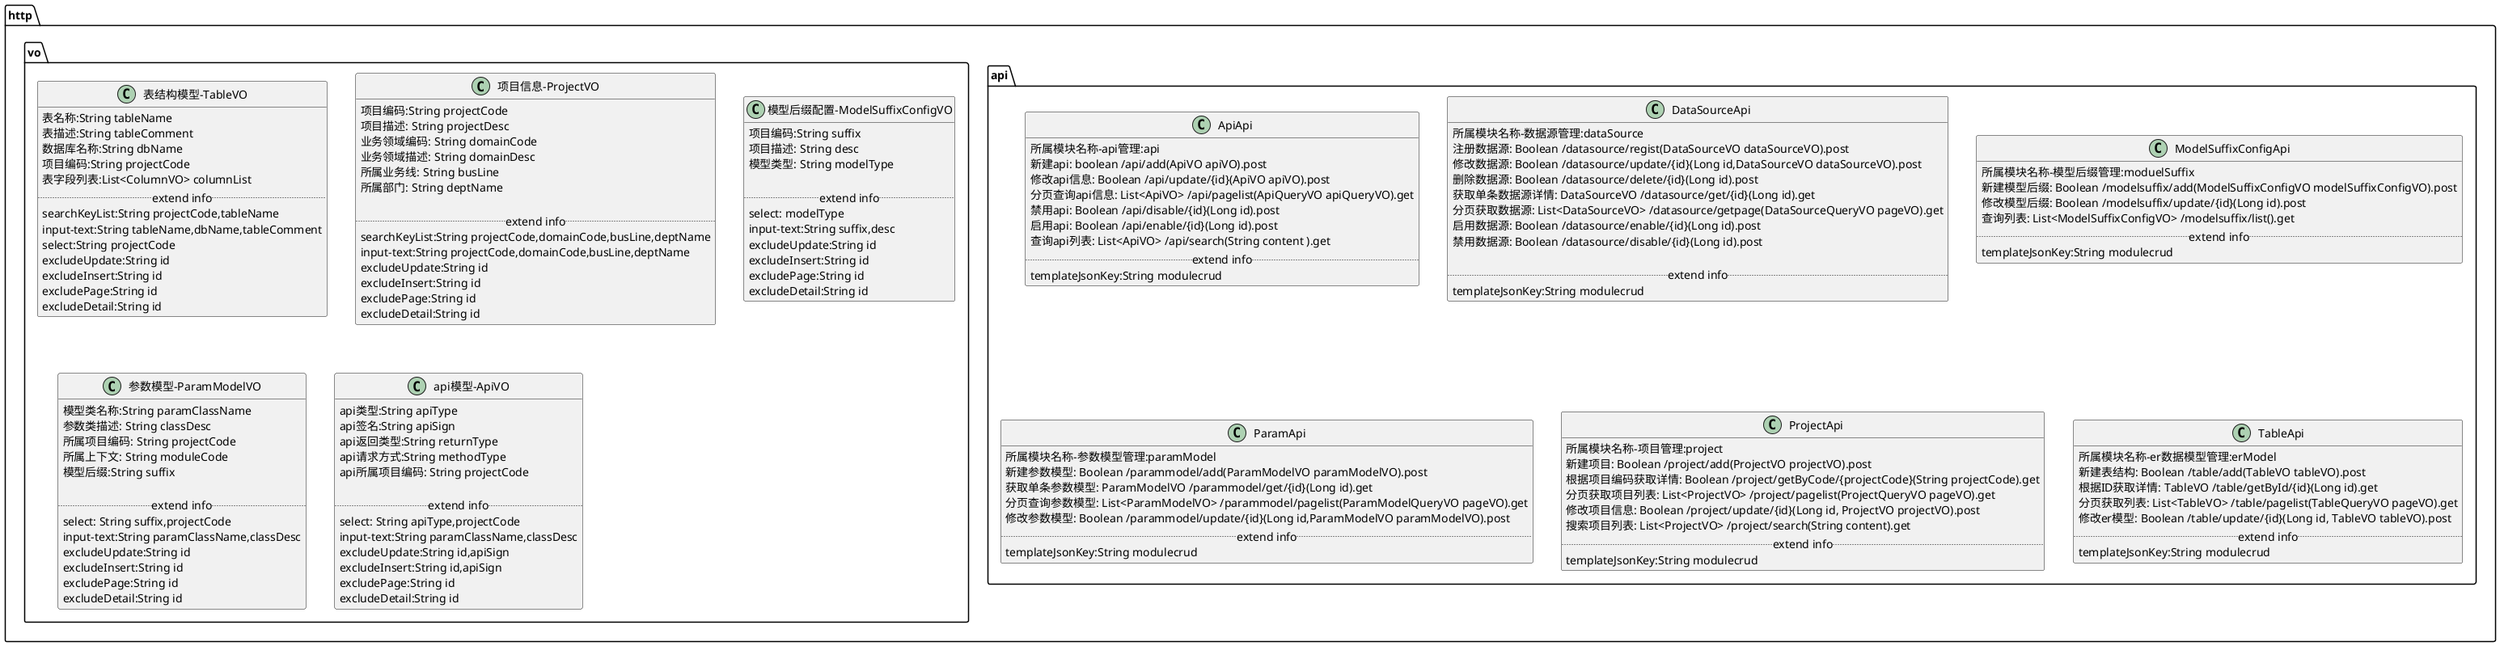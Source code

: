 @startuml

package http.api{
    class ApiApi{
        所属模块名称-api管理:api
        新建api: boolean /api/add(ApiVO apiVO).post
        修改api信息: Boolean /api/update/{id}(ApiVO apiVO).post
        分页查询api信息: List<ApiVO> /api/pagelist(ApiQueryVO apiQueryVO).get
        禁用api: Boolean /api/disable/{id}(Long id).post
        启用api: Boolean /api/enable/{id}(Long id).post
        查询api列表: List<ApiVO> /api/search(String content ).get
        .. extend info ..
        templateJsonKey:String modulecrud
    }

    class DataSourceApi{
        所属模块名称-数据源管理:dataSource
        注册数据源: Boolean /datasource/regist(DataSourceVO dataSourceVO).post
        修改数据源: Boolean /datasource/update/{id}(Long id,DataSourceVO dataSourceVO).post
        删除数据源: Boolean /datasource/delete/{id}(Long id).post
        获取单条数据源详情: DataSourceVO /datasource/get/{id}(Long id).get
        分页获取数据源: List<DataSourceVO> /datasource/getpage(DataSourceQueryVO pageVO).get
        启用数据源: Boolean /datasource/enable/{id}(Long id).post
        禁用数据源: Boolean /datasource/disable/{id}(Long id).post

        .. extend info ..
        templateJsonKey:String modulecrud
    }

    class ModelSuffixConfigApi{
        所属模块名称-模型后缀管理:moduelSuffix
        新建模型后缀: Boolean /modelsuffix/add(ModelSuffixConfigVO modelSuffixConfigVO).post
        修改模型后缀: Boolean /modelsuffix/update/{id}(Long id).post
        查询列表: List<ModelSuffixConfigVO> /modelsuffix/list().get
        .. extend info ..
        templateJsonKey:String modulecrud
    }

    class ParamApi{
        所属模块名称-参数模型管理:paramModel
        新建参数模型: Boolean /parammodel/add(ParamModelVO paramModelVO).post
        获取单条参数模型: ParamModelVO /parammodel/get/{id}(Long id).get
        分页查询参数模型: List<ParamModelVO> /parammodel/pagelist(ParamModelQueryVO pageVO).get
        修改参数模型: Boolean /parammodel/update/{id}(Long id,ParamModelVO paramModelVO).post
        .. extend info ..
        templateJsonKey:String modulecrud
    }

    class ProjectApi{
        所属模块名称-项目管理:project
        新建项目: Boolean /project/add(ProjectVO projectVO).post
        根据项目编码获取详情: Boolean /project/getByCode/{projectCode}(String projectCode).get
        分页获取项目列表: List<ProjectVO> /project/pagelist(ProjectQueryVO pageVO).get
        修改项目信息: Boolean /project/update/{id}(Long id, ProjectVO projectVO).post
        搜索项目列表: List<ProjectVO> /project/search(String content).get
        .. extend info ..
        templateJsonKey:String modulecrud
    }


    class TableApi{
        所属模块名称-er数据模型管理:erModel
        新建表结构: Boolean /table/add(TableVO tableVO).post
        根据ID获取详情: TableVO /table/getById/{id}(Long id).get
        分页获取列表: List<TableVO> /table/pagelist(TableQueryVO pageVO).get
        修改er模型: Boolean /table/update/{id}(Long id, TableVO tableVO).post
        .. extend info ..
        templateJsonKey:String modulecrud
    }


}

package http.vo{
    class "表结构模型-TableVO" as TableVO{
        表名称:String tableName
        表描述:String tableComment
        数据库名称:String dbName
        项目编码:String projectCode
        表字段列表:List<ColumnVO> columnList
        .. extend info ..
        searchKeyList:String projectCode,tableName
        input-text:String tableName,dbName,tableComment
        select:String projectCode
        excludeUpdate:String id
        excludeInsert:String id
        excludePage:String id
        excludeDetail:String id
    }


    class "项目信息-ProjectVO" as ProjectVO{
        项目编码:String projectCode
        项目描述: String projectDesc
        业务领域编码: String domainCode
        业务领域描述: String domainDesc
        所属业务线: String busLine
        所属部门: String deptName

        .. extend info ..
        searchKeyList:String projectCode,domainCode,busLine,deptName
        input-text:String projectCode,domainCode,busLine,deptName
        excludeUpdate:String id
        excludeInsert:String id
        excludePage:String id
        excludeDetail:String id
    }


    class "模型后缀配置-ModelSuffixConfigVO" as ModelSuffixConfigVO{
        项目编码:String suffix
        项目描述: String desc
        模型类型: String modelType

       .. extend info ..
        select: modelType
        input-text:String suffix,desc
        excludeUpdate:String id
        excludeInsert:String id
        excludePage:String id
        excludeDetail:String id
    }


    class "参数模型-ParamModelVO" as ParamModelVO{
        模型类名称:String paramClassName
        参数类描述: String classDesc
        所属项目编码: String projectCode
        所属上下文: String moduleCode
        模型后缀:String suffix

       .. extend info ..
        select: String suffix,projectCode
        input-text:String paramClassName,classDesc
        excludeUpdate:String id
        excludeInsert:String id
        excludePage:String id
        excludeDetail:String id
    }

    class "api模型-ApiVO" as ApiVO{
        api类型:String apiType
        api签名:String apiSign
        api返回类型:String returnType
        api请求方式:String methodType
        api所属项目编码: String projectCode

       .. extend info ..
        select: String apiType,projectCode
        input-text:String paramClassName,classDesc
        excludeUpdate:String id,apiSign
        excludeInsert:String id,apiSign
        excludePage:String id
        excludeDetail:String id
    }


}

@enduml